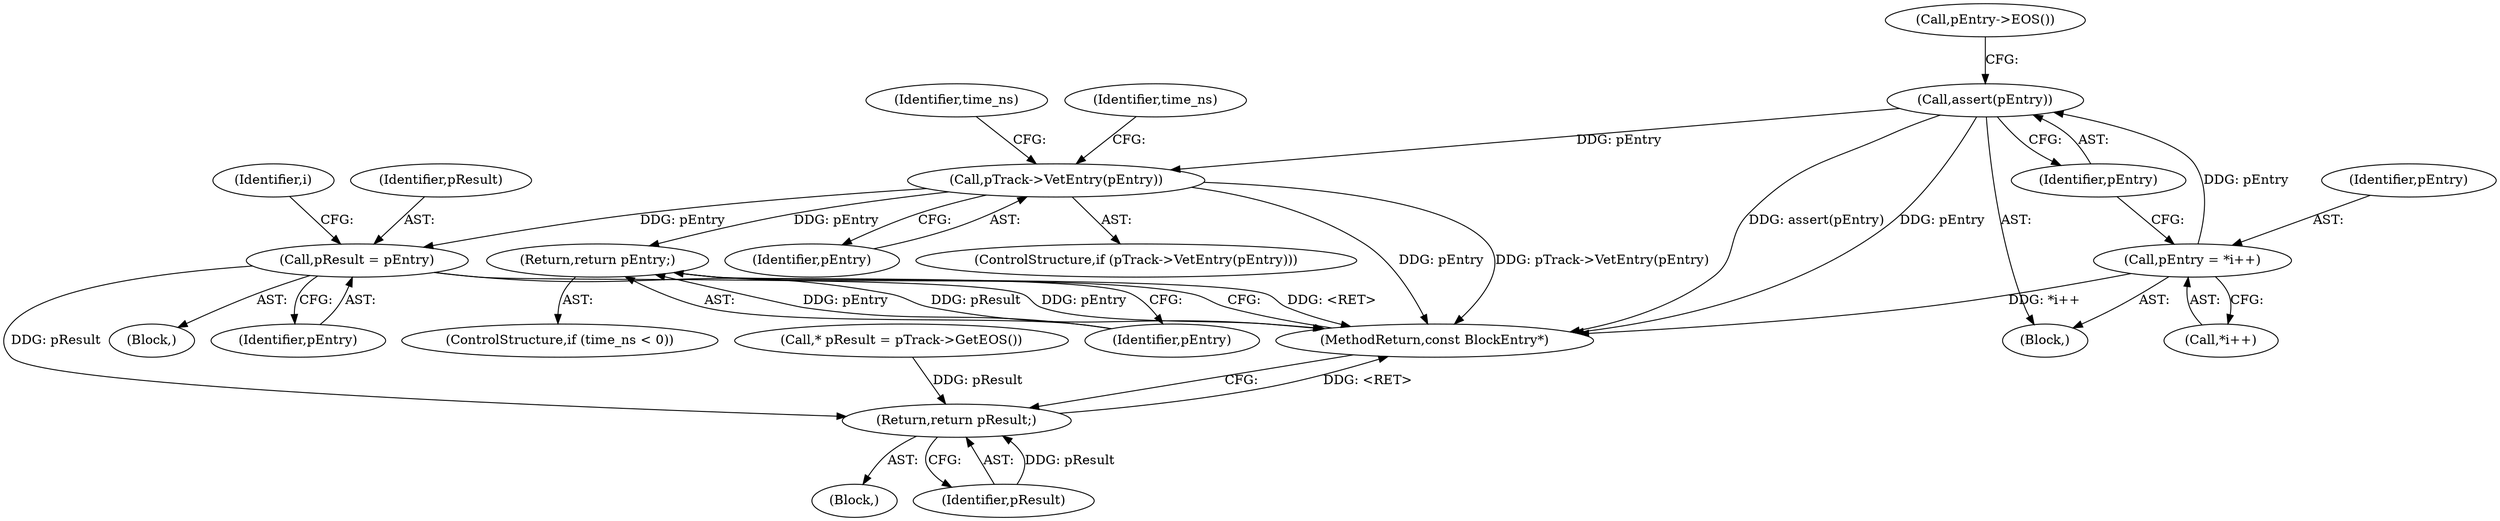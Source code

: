 digraph "0_Android_04839626ed859623901ebd3a5fd483982186b59d_77@API" {
"1000155" [label="(Call,assert(pEntry))"];
"1000150" [label="(Call,pEntry = *i++)"];
"1000171" [label="(Call,pTrack->VetEntry(pEntry))"];
"1000178" [label="(Return,return pEntry;)"];
"1000190" [label="(Call,pResult = pEntry)"];
"1000209" [label="(Return,return pResult;)"];
"1000179" [label="(Identifier,pEntry)"];
"1000151" [label="(Identifier,pEntry)"];
"1000172" [label="(Identifier,pEntry)"];
"1000174" [label="(ControlStructure,if (time_ns < 0))"];
"1000178" [label="(Return,return pEntry;)"];
"1000196" [label="(Identifier,time_ns)"];
"1000191" [label="(Identifier,pResult)"];
"1000209" [label="(Return,return pResult;)"];
"1000131" [label="(Call,* pResult = pTrack->GetEOS())"];
"1000159" [label="(Call,pEntry->EOS())"];
"1000147" [label="(Identifier,i)"];
"1000152" [label="(Call,*i++)"];
"1000110" [label="(Block,)"];
"1000156" [label="(Identifier,pEntry)"];
"1000170" [label="(ControlStructure,if (pTrack->VetEntry(pEntry)))"];
"1000176" [label="(Identifier,time_ns)"];
"1000173" [label="(Block,)"];
"1000150" [label="(Call,pEntry = *i++)"];
"1000192" [label="(Identifier,pEntry)"];
"1000171" [label="(Call,pTrack->VetEntry(pEntry))"];
"1000190" [label="(Call,pResult = pEntry)"];
"1000155" [label="(Call,assert(pEntry))"];
"1000149" [label="(Block,)"];
"1000210" [label="(Identifier,pResult)"];
"1000211" [label="(MethodReturn,const BlockEntry*)"];
"1000155" -> "1000149"  [label="AST: "];
"1000155" -> "1000156"  [label="CFG: "];
"1000156" -> "1000155"  [label="AST: "];
"1000159" -> "1000155"  [label="CFG: "];
"1000155" -> "1000211"  [label="DDG: assert(pEntry)"];
"1000155" -> "1000211"  [label="DDG: pEntry"];
"1000150" -> "1000155"  [label="DDG: pEntry"];
"1000155" -> "1000171"  [label="DDG: pEntry"];
"1000150" -> "1000149"  [label="AST: "];
"1000150" -> "1000152"  [label="CFG: "];
"1000151" -> "1000150"  [label="AST: "];
"1000152" -> "1000150"  [label="AST: "];
"1000156" -> "1000150"  [label="CFG: "];
"1000150" -> "1000211"  [label="DDG: *i++"];
"1000171" -> "1000170"  [label="AST: "];
"1000171" -> "1000172"  [label="CFG: "];
"1000172" -> "1000171"  [label="AST: "];
"1000176" -> "1000171"  [label="CFG: "];
"1000196" -> "1000171"  [label="CFG: "];
"1000171" -> "1000211"  [label="DDG: pEntry"];
"1000171" -> "1000211"  [label="DDG: pTrack->VetEntry(pEntry)"];
"1000171" -> "1000178"  [label="DDG: pEntry"];
"1000171" -> "1000190"  [label="DDG: pEntry"];
"1000178" -> "1000174"  [label="AST: "];
"1000178" -> "1000179"  [label="CFG: "];
"1000179" -> "1000178"  [label="AST: "];
"1000211" -> "1000178"  [label="CFG: "];
"1000178" -> "1000211"  [label="DDG: <RET>"];
"1000179" -> "1000178"  [label="DDG: pEntry"];
"1000190" -> "1000173"  [label="AST: "];
"1000190" -> "1000192"  [label="CFG: "];
"1000191" -> "1000190"  [label="AST: "];
"1000192" -> "1000190"  [label="AST: "];
"1000147" -> "1000190"  [label="CFG: "];
"1000190" -> "1000211"  [label="DDG: pResult"];
"1000190" -> "1000211"  [label="DDG: pEntry"];
"1000190" -> "1000209"  [label="DDG: pResult"];
"1000209" -> "1000110"  [label="AST: "];
"1000209" -> "1000210"  [label="CFG: "];
"1000210" -> "1000209"  [label="AST: "];
"1000211" -> "1000209"  [label="CFG: "];
"1000209" -> "1000211"  [label="DDG: <RET>"];
"1000210" -> "1000209"  [label="DDG: pResult"];
"1000131" -> "1000209"  [label="DDG: pResult"];
}
